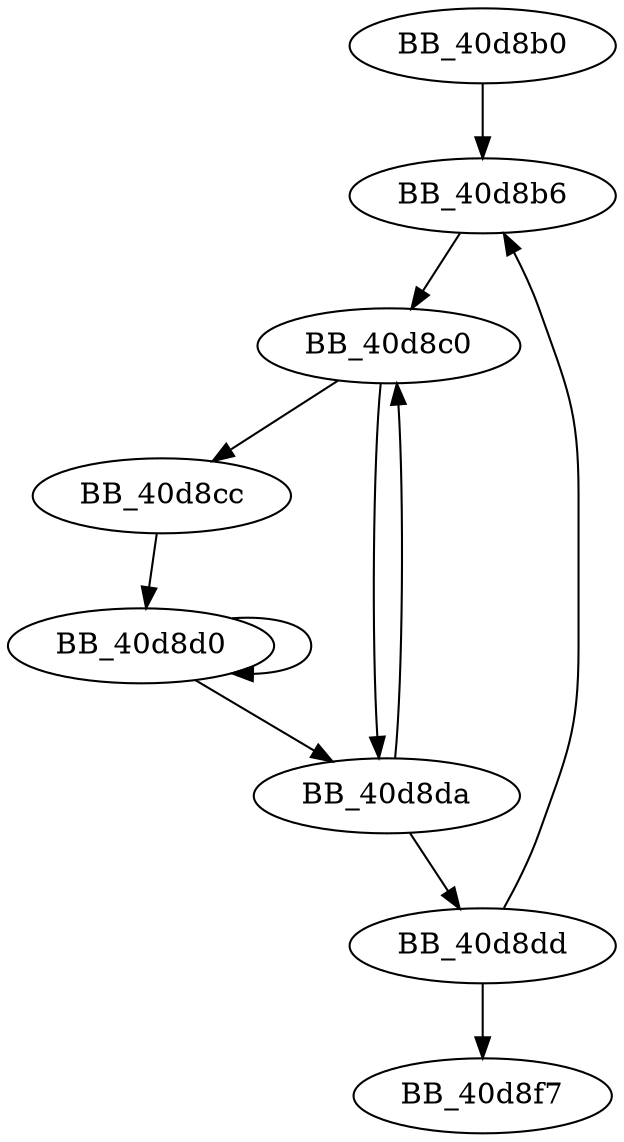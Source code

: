 DiGraph sub_40D8B0{
BB_40d8b0->BB_40d8b6
BB_40d8b6->BB_40d8c0
BB_40d8c0->BB_40d8cc
BB_40d8c0->BB_40d8da
BB_40d8cc->BB_40d8d0
BB_40d8d0->BB_40d8d0
BB_40d8d0->BB_40d8da
BB_40d8da->BB_40d8c0
BB_40d8da->BB_40d8dd
BB_40d8dd->BB_40d8b6
BB_40d8dd->BB_40d8f7
}
